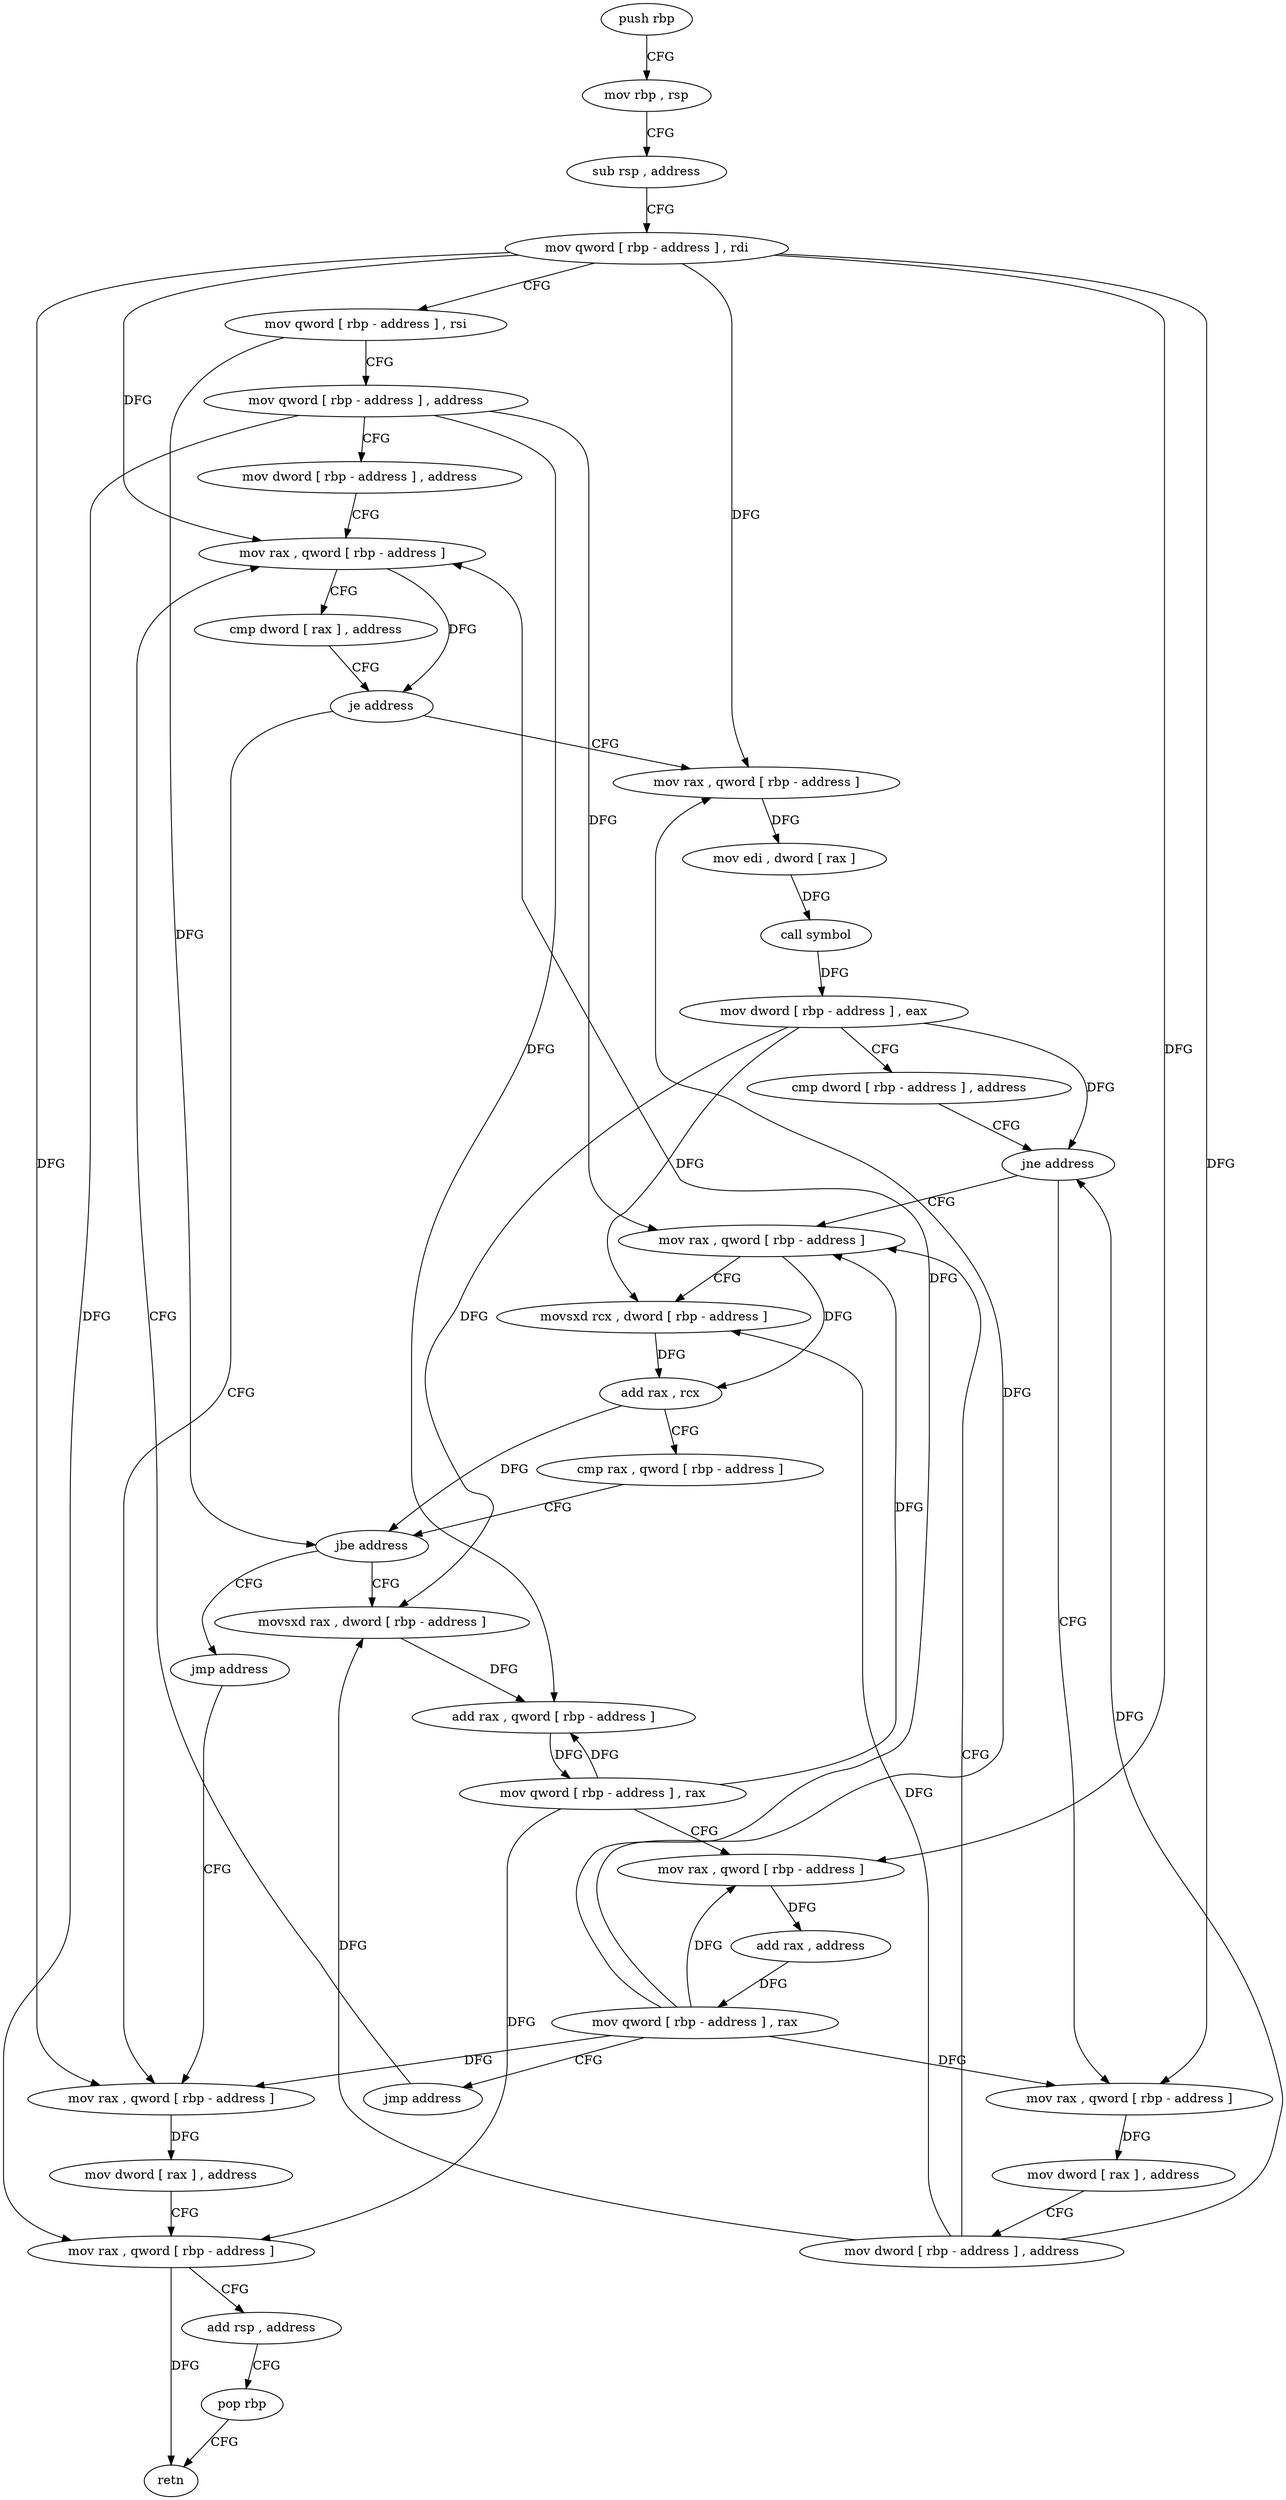 digraph "func" {
"4288656" [label = "push rbp" ]
"4288657" [label = "mov rbp , rsp" ]
"4288660" [label = "sub rsp , address" ]
"4288664" [label = "mov qword [ rbp - address ] , rdi" ]
"4288668" [label = "mov qword [ rbp - address ] , rsi" ]
"4288672" [label = "mov qword [ rbp - address ] , address" ]
"4288680" [label = "mov dword [ rbp - address ] , address" ]
"4288687" [label = "mov rax , qword [ rbp - address ]" ]
"4288798" [label = "mov rax , qword [ rbp - address ]" ]
"4288802" [label = "mov dword [ rax ] , address" ]
"4288808" [label = "mov rax , qword [ rbp - address ]" ]
"4288812" [label = "add rsp , address" ]
"4288816" [label = "pop rbp" ]
"4288817" [label = "retn" ]
"4288700" [label = "mov rax , qword [ rbp - address ]" ]
"4288704" [label = "mov edi , dword [ rax ]" ]
"4288706" [label = "call symbol" ]
"4288711" [label = "mov dword [ rbp - address ] , eax" ]
"4288714" [label = "cmp dword [ rbp - address ] , address" ]
"4288718" [label = "jne address" ]
"4288741" [label = "mov rax , qword [ rbp - address ]" ]
"4288724" [label = "mov rax , qword [ rbp - address ]" ]
"4288745" [label = "movsxd rcx , dword [ rbp - address ]" ]
"4288749" [label = "add rax , rcx" ]
"4288752" [label = "cmp rax , qword [ rbp - address ]" ]
"4288756" [label = "jbe address" ]
"4288767" [label = "movsxd rax , dword [ rbp - address ]" ]
"4288762" [label = "jmp address" ]
"4288728" [label = "mov dword [ rax ] , address" ]
"4288734" [label = "mov dword [ rbp - address ] , address" ]
"4288771" [label = "add rax , qword [ rbp - address ]" ]
"4288775" [label = "mov qword [ rbp - address ] , rax" ]
"4288779" [label = "mov rax , qword [ rbp - address ]" ]
"4288783" [label = "add rax , address" ]
"4288789" [label = "mov qword [ rbp - address ] , rax" ]
"4288793" [label = "jmp address" ]
"4288691" [label = "cmp dword [ rax ] , address" ]
"4288694" [label = "je address" ]
"4288656" -> "4288657" [ label = "CFG" ]
"4288657" -> "4288660" [ label = "CFG" ]
"4288660" -> "4288664" [ label = "CFG" ]
"4288664" -> "4288668" [ label = "CFG" ]
"4288664" -> "4288687" [ label = "DFG" ]
"4288664" -> "4288798" [ label = "DFG" ]
"4288664" -> "4288700" [ label = "DFG" ]
"4288664" -> "4288724" [ label = "DFG" ]
"4288664" -> "4288779" [ label = "DFG" ]
"4288668" -> "4288672" [ label = "CFG" ]
"4288668" -> "4288756" [ label = "DFG" ]
"4288672" -> "4288680" [ label = "CFG" ]
"4288672" -> "4288808" [ label = "DFG" ]
"4288672" -> "4288741" [ label = "DFG" ]
"4288672" -> "4288771" [ label = "DFG" ]
"4288680" -> "4288687" [ label = "CFG" ]
"4288687" -> "4288691" [ label = "CFG" ]
"4288687" -> "4288694" [ label = "DFG" ]
"4288798" -> "4288802" [ label = "DFG" ]
"4288802" -> "4288808" [ label = "CFG" ]
"4288808" -> "4288812" [ label = "CFG" ]
"4288808" -> "4288817" [ label = "DFG" ]
"4288812" -> "4288816" [ label = "CFG" ]
"4288816" -> "4288817" [ label = "CFG" ]
"4288700" -> "4288704" [ label = "DFG" ]
"4288704" -> "4288706" [ label = "DFG" ]
"4288706" -> "4288711" [ label = "DFG" ]
"4288711" -> "4288714" [ label = "CFG" ]
"4288711" -> "4288718" [ label = "DFG" ]
"4288711" -> "4288745" [ label = "DFG" ]
"4288711" -> "4288767" [ label = "DFG" ]
"4288714" -> "4288718" [ label = "CFG" ]
"4288718" -> "4288741" [ label = "CFG" ]
"4288718" -> "4288724" [ label = "CFG" ]
"4288741" -> "4288745" [ label = "CFG" ]
"4288741" -> "4288749" [ label = "DFG" ]
"4288724" -> "4288728" [ label = "DFG" ]
"4288745" -> "4288749" [ label = "DFG" ]
"4288749" -> "4288752" [ label = "CFG" ]
"4288749" -> "4288756" [ label = "DFG" ]
"4288752" -> "4288756" [ label = "CFG" ]
"4288756" -> "4288767" [ label = "CFG" ]
"4288756" -> "4288762" [ label = "CFG" ]
"4288767" -> "4288771" [ label = "DFG" ]
"4288762" -> "4288798" [ label = "CFG" ]
"4288728" -> "4288734" [ label = "CFG" ]
"4288734" -> "4288741" [ label = "CFG" ]
"4288734" -> "4288718" [ label = "DFG" ]
"4288734" -> "4288745" [ label = "DFG" ]
"4288734" -> "4288767" [ label = "DFG" ]
"4288771" -> "4288775" [ label = "DFG" ]
"4288775" -> "4288779" [ label = "CFG" ]
"4288775" -> "4288808" [ label = "DFG" ]
"4288775" -> "4288741" [ label = "DFG" ]
"4288775" -> "4288771" [ label = "DFG" ]
"4288779" -> "4288783" [ label = "DFG" ]
"4288783" -> "4288789" [ label = "DFG" ]
"4288789" -> "4288793" [ label = "CFG" ]
"4288789" -> "4288687" [ label = "DFG" ]
"4288789" -> "4288798" [ label = "DFG" ]
"4288789" -> "4288700" [ label = "DFG" ]
"4288789" -> "4288724" [ label = "DFG" ]
"4288789" -> "4288779" [ label = "DFG" ]
"4288793" -> "4288687" [ label = "CFG" ]
"4288691" -> "4288694" [ label = "CFG" ]
"4288694" -> "4288798" [ label = "CFG" ]
"4288694" -> "4288700" [ label = "CFG" ]
}
